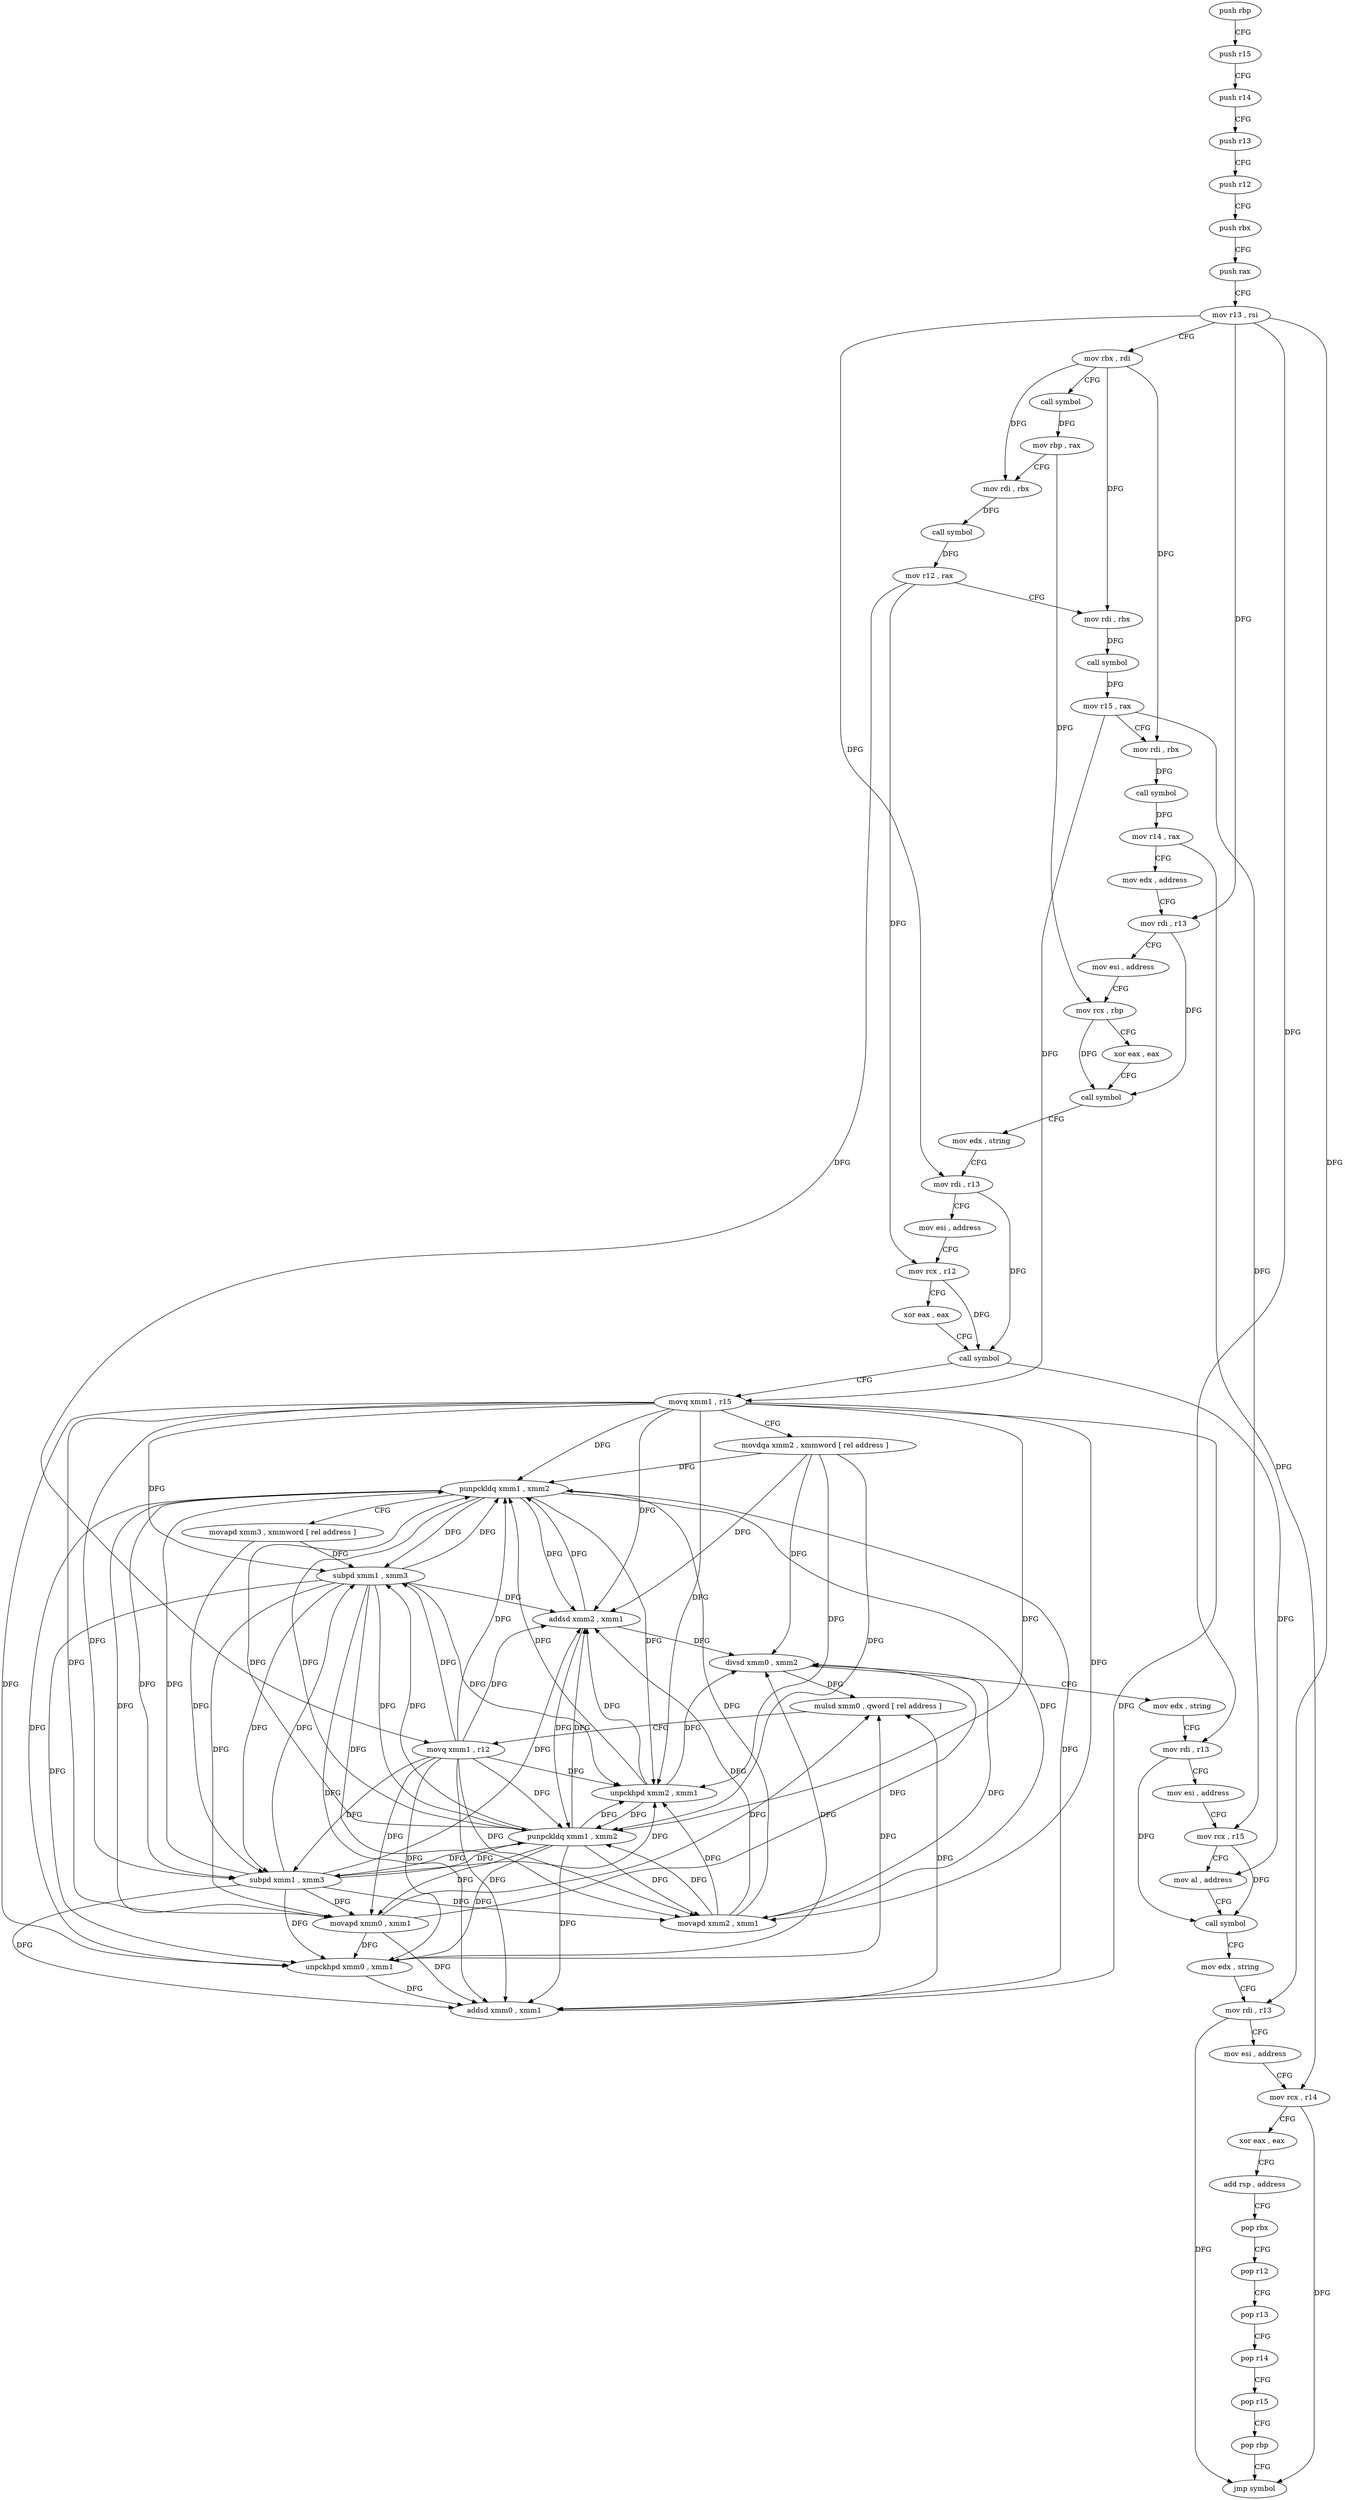 digraph "func" {
"4219584" [label = "push rbp" ]
"4219585" [label = "push r15" ]
"4219587" [label = "push r14" ]
"4219589" [label = "push r13" ]
"4219591" [label = "push r12" ]
"4219593" [label = "push rbx" ]
"4219594" [label = "push rax" ]
"4219595" [label = "mov r13 , rsi" ]
"4219598" [label = "mov rbx , rdi" ]
"4219601" [label = "call symbol" ]
"4219606" [label = "mov rbp , rax" ]
"4219609" [label = "mov rdi , rbx" ]
"4219612" [label = "call symbol" ]
"4219617" [label = "mov r12 , rax" ]
"4219620" [label = "mov rdi , rbx" ]
"4219623" [label = "call symbol" ]
"4219628" [label = "mov r15 , rax" ]
"4219631" [label = "mov rdi , rbx" ]
"4219634" [label = "call symbol" ]
"4219639" [label = "mov r14 , rax" ]
"4219642" [label = "mov edx , address" ]
"4219647" [label = "mov rdi , r13" ]
"4219650" [label = "mov esi , address" ]
"4219655" [label = "mov rcx , rbp" ]
"4219658" [label = "xor eax , eax" ]
"4219660" [label = "call symbol" ]
"4219665" [label = "mov edx , string" ]
"4219670" [label = "mov rdi , r13" ]
"4219673" [label = "mov esi , address" ]
"4219678" [label = "mov rcx , r12" ]
"4219681" [label = "xor eax , eax" ]
"4219683" [label = "call symbol" ]
"4219688" [label = "movq xmm1 , r15" ]
"4219693" [label = "movdqa xmm2 , xmmword [ rel address ]" ]
"4219701" [label = "punpckldq xmm1 , xmm2" ]
"4219705" [label = "movapd xmm3 , xmmword [ rel address ]" ]
"4219713" [label = "subpd xmm1 , xmm3" ]
"4219717" [label = "movapd xmm0 , xmm1" ]
"4219721" [label = "unpckhpd xmm0 , xmm1" ]
"4219725" [label = "addsd xmm0 , xmm1" ]
"4219729" [label = "mulsd xmm0 , qword [ rel address ]" ]
"4219737" [label = "movq xmm1 , r12" ]
"4219742" [label = "punpckldq xmm1 , xmm2" ]
"4219746" [label = "subpd xmm1 , xmm3" ]
"4219750" [label = "movapd xmm2 , xmm1" ]
"4219754" [label = "unpckhpd xmm2 , xmm1" ]
"4219758" [label = "addsd xmm2 , xmm1" ]
"4219762" [label = "divsd xmm0 , xmm2" ]
"4219766" [label = "mov edx , string" ]
"4219771" [label = "mov rdi , r13" ]
"4219774" [label = "mov esi , address" ]
"4219779" [label = "mov rcx , r15" ]
"4219782" [label = "mov al , address" ]
"4219784" [label = "call symbol" ]
"4219789" [label = "mov edx , string" ]
"4219794" [label = "mov rdi , r13" ]
"4219797" [label = "mov esi , address" ]
"4219802" [label = "mov rcx , r14" ]
"4219805" [label = "xor eax , eax" ]
"4219807" [label = "add rsp , address" ]
"4219811" [label = "pop rbx" ]
"4219812" [label = "pop r12" ]
"4219814" [label = "pop r13" ]
"4219816" [label = "pop r14" ]
"4219818" [label = "pop r15" ]
"4219820" [label = "pop rbp" ]
"4219821" [label = "jmp symbol" ]
"4219584" -> "4219585" [ label = "CFG" ]
"4219585" -> "4219587" [ label = "CFG" ]
"4219587" -> "4219589" [ label = "CFG" ]
"4219589" -> "4219591" [ label = "CFG" ]
"4219591" -> "4219593" [ label = "CFG" ]
"4219593" -> "4219594" [ label = "CFG" ]
"4219594" -> "4219595" [ label = "CFG" ]
"4219595" -> "4219598" [ label = "CFG" ]
"4219595" -> "4219647" [ label = "DFG" ]
"4219595" -> "4219670" [ label = "DFG" ]
"4219595" -> "4219771" [ label = "DFG" ]
"4219595" -> "4219794" [ label = "DFG" ]
"4219598" -> "4219601" [ label = "CFG" ]
"4219598" -> "4219609" [ label = "DFG" ]
"4219598" -> "4219620" [ label = "DFG" ]
"4219598" -> "4219631" [ label = "DFG" ]
"4219601" -> "4219606" [ label = "DFG" ]
"4219606" -> "4219609" [ label = "CFG" ]
"4219606" -> "4219655" [ label = "DFG" ]
"4219609" -> "4219612" [ label = "DFG" ]
"4219612" -> "4219617" [ label = "DFG" ]
"4219617" -> "4219620" [ label = "CFG" ]
"4219617" -> "4219678" [ label = "DFG" ]
"4219617" -> "4219737" [ label = "DFG" ]
"4219620" -> "4219623" [ label = "DFG" ]
"4219623" -> "4219628" [ label = "DFG" ]
"4219628" -> "4219631" [ label = "CFG" ]
"4219628" -> "4219688" [ label = "DFG" ]
"4219628" -> "4219779" [ label = "DFG" ]
"4219631" -> "4219634" [ label = "DFG" ]
"4219634" -> "4219639" [ label = "DFG" ]
"4219639" -> "4219642" [ label = "CFG" ]
"4219639" -> "4219802" [ label = "DFG" ]
"4219642" -> "4219647" [ label = "CFG" ]
"4219647" -> "4219650" [ label = "CFG" ]
"4219647" -> "4219660" [ label = "DFG" ]
"4219650" -> "4219655" [ label = "CFG" ]
"4219655" -> "4219658" [ label = "CFG" ]
"4219655" -> "4219660" [ label = "DFG" ]
"4219658" -> "4219660" [ label = "CFG" ]
"4219660" -> "4219665" [ label = "CFG" ]
"4219665" -> "4219670" [ label = "CFG" ]
"4219670" -> "4219673" [ label = "CFG" ]
"4219670" -> "4219683" [ label = "DFG" ]
"4219673" -> "4219678" [ label = "CFG" ]
"4219678" -> "4219681" [ label = "CFG" ]
"4219678" -> "4219683" [ label = "DFG" ]
"4219681" -> "4219683" [ label = "CFG" ]
"4219683" -> "4219688" [ label = "CFG" ]
"4219683" -> "4219782" [ label = "DFG" ]
"4219688" -> "4219693" [ label = "CFG" ]
"4219688" -> "4219701" [ label = "DFG" ]
"4219688" -> "4219713" [ label = "DFG" ]
"4219688" -> "4219717" [ label = "DFG" ]
"4219688" -> "4219721" [ label = "DFG" ]
"4219688" -> "4219725" [ label = "DFG" ]
"4219688" -> "4219742" [ label = "DFG" ]
"4219688" -> "4219746" [ label = "DFG" ]
"4219688" -> "4219750" [ label = "DFG" ]
"4219688" -> "4219754" [ label = "DFG" ]
"4219688" -> "4219758" [ label = "DFG" ]
"4219693" -> "4219701" [ label = "DFG" ]
"4219693" -> "4219742" [ label = "DFG" ]
"4219693" -> "4219754" [ label = "DFG" ]
"4219693" -> "4219758" [ label = "DFG" ]
"4219693" -> "4219762" [ label = "DFG" ]
"4219701" -> "4219705" [ label = "CFG" ]
"4219701" -> "4219713" [ label = "DFG" ]
"4219701" -> "4219717" [ label = "DFG" ]
"4219701" -> "4219721" [ label = "DFG" ]
"4219701" -> "4219725" [ label = "DFG" ]
"4219701" -> "4219742" [ label = "DFG" ]
"4219701" -> "4219746" [ label = "DFG" ]
"4219701" -> "4219750" [ label = "DFG" ]
"4219701" -> "4219754" [ label = "DFG" ]
"4219701" -> "4219758" [ label = "DFG" ]
"4219705" -> "4219713" [ label = "DFG" ]
"4219705" -> "4219746" [ label = "DFG" ]
"4219713" -> "4219717" [ label = "DFG" ]
"4219713" -> "4219701" [ label = "DFG" ]
"4219713" -> "4219721" [ label = "DFG" ]
"4219713" -> "4219725" [ label = "DFG" ]
"4219713" -> "4219742" [ label = "DFG" ]
"4219713" -> "4219746" [ label = "DFG" ]
"4219713" -> "4219750" [ label = "DFG" ]
"4219713" -> "4219754" [ label = "DFG" ]
"4219713" -> "4219758" [ label = "DFG" ]
"4219717" -> "4219721" [ label = "DFG" ]
"4219717" -> "4219725" [ label = "DFG" ]
"4219717" -> "4219729" [ label = "DFG" ]
"4219717" -> "4219762" [ label = "DFG" ]
"4219721" -> "4219725" [ label = "DFG" ]
"4219721" -> "4219729" [ label = "DFG" ]
"4219721" -> "4219762" [ label = "DFG" ]
"4219725" -> "4219729" [ label = "DFG" ]
"4219729" -> "4219737" [ label = "CFG" ]
"4219737" -> "4219742" [ label = "DFG" ]
"4219737" -> "4219717" [ label = "DFG" ]
"4219737" -> "4219721" [ label = "DFG" ]
"4219737" -> "4219725" [ label = "DFG" ]
"4219737" -> "4219701" [ label = "DFG" ]
"4219737" -> "4219713" [ label = "DFG" ]
"4219737" -> "4219746" [ label = "DFG" ]
"4219737" -> "4219750" [ label = "DFG" ]
"4219737" -> "4219754" [ label = "DFG" ]
"4219737" -> "4219758" [ label = "DFG" ]
"4219742" -> "4219746" [ label = "DFG" ]
"4219742" -> "4219717" [ label = "DFG" ]
"4219742" -> "4219721" [ label = "DFG" ]
"4219742" -> "4219725" [ label = "DFG" ]
"4219742" -> "4219701" [ label = "DFG" ]
"4219742" -> "4219713" [ label = "DFG" ]
"4219742" -> "4219750" [ label = "DFG" ]
"4219742" -> "4219754" [ label = "DFG" ]
"4219742" -> "4219758" [ label = "DFG" ]
"4219746" -> "4219750" [ label = "DFG" ]
"4219746" -> "4219717" [ label = "DFG" ]
"4219746" -> "4219721" [ label = "DFG" ]
"4219746" -> "4219725" [ label = "DFG" ]
"4219746" -> "4219701" [ label = "DFG" ]
"4219746" -> "4219713" [ label = "DFG" ]
"4219746" -> "4219742" [ label = "DFG" ]
"4219746" -> "4219754" [ label = "DFG" ]
"4219746" -> "4219758" [ label = "DFG" ]
"4219750" -> "4219754" [ label = "DFG" ]
"4219750" -> "4219701" [ label = "DFG" ]
"4219750" -> "4219742" [ label = "DFG" ]
"4219750" -> "4219758" [ label = "DFG" ]
"4219750" -> "4219762" [ label = "DFG" ]
"4219754" -> "4219758" [ label = "DFG" ]
"4219754" -> "4219701" [ label = "DFG" ]
"4219754" -> "4219742" [ label = "DFG" ]
"4219754" -> "4219762" [ label = "DFG" ]
"4219758" -> "4219762" [ label = "DFG" ]
"4219758" -> "4219701" [ label = "DFG" ]
"4219758" -> "4219742" [ label = "DFG" ]
"4219762" -> "4219766" [ label = "CFG" ]
"4219762" -> "4219729" [ label = "DFG" ]
"4219766" -> "4219771" [ label = "CFG" ]
"4219771" -> "4219774" [ label = "CFG" ]
"4219771" -> "4219784" [ label = "DFG" ]
"4219774" -> "4219779" [ label = "CFG" ]
"4219779" -> "4219782" [ label = "CFG" ]
"4219779" -> "4219784" [ label = "DFG" ]
"4219782" -> "4219784" [ label = "CFG" ]
"4219784" -> "4219789" [ label = "CFG" ]
"4219789" -> "4219794" [ label = "CFG" ]
"4219794" -> "4219797" [ label = "CFG" ]
"4219794" -> "4219821" [ label = "DFG" ]
"4219797" -> "4219802" [ label = "CFG" ]
"4219802" -> "4219805" [ label = "CFG" ]
"4219802" -> "4219821" [ label = "DFG" ]
"4219805" -> "4219807" [ label = "CFG" ]
"4219807" -> "4219811" [ label = "CFG" ]
"4219811" -> "4219812" [ label = "CFG" ]
"4219812" -> "4219814" [ label = "CFG" ]
"4219814" -> "4219816" [ label = "CFG" ]
"4219816" -> "4219818" [ label = "CFG" ]
"4219818" -> "4219820" [ label = "CFG" ]
"4219820" -> "4219821" [ label = "CFG" ]
}
